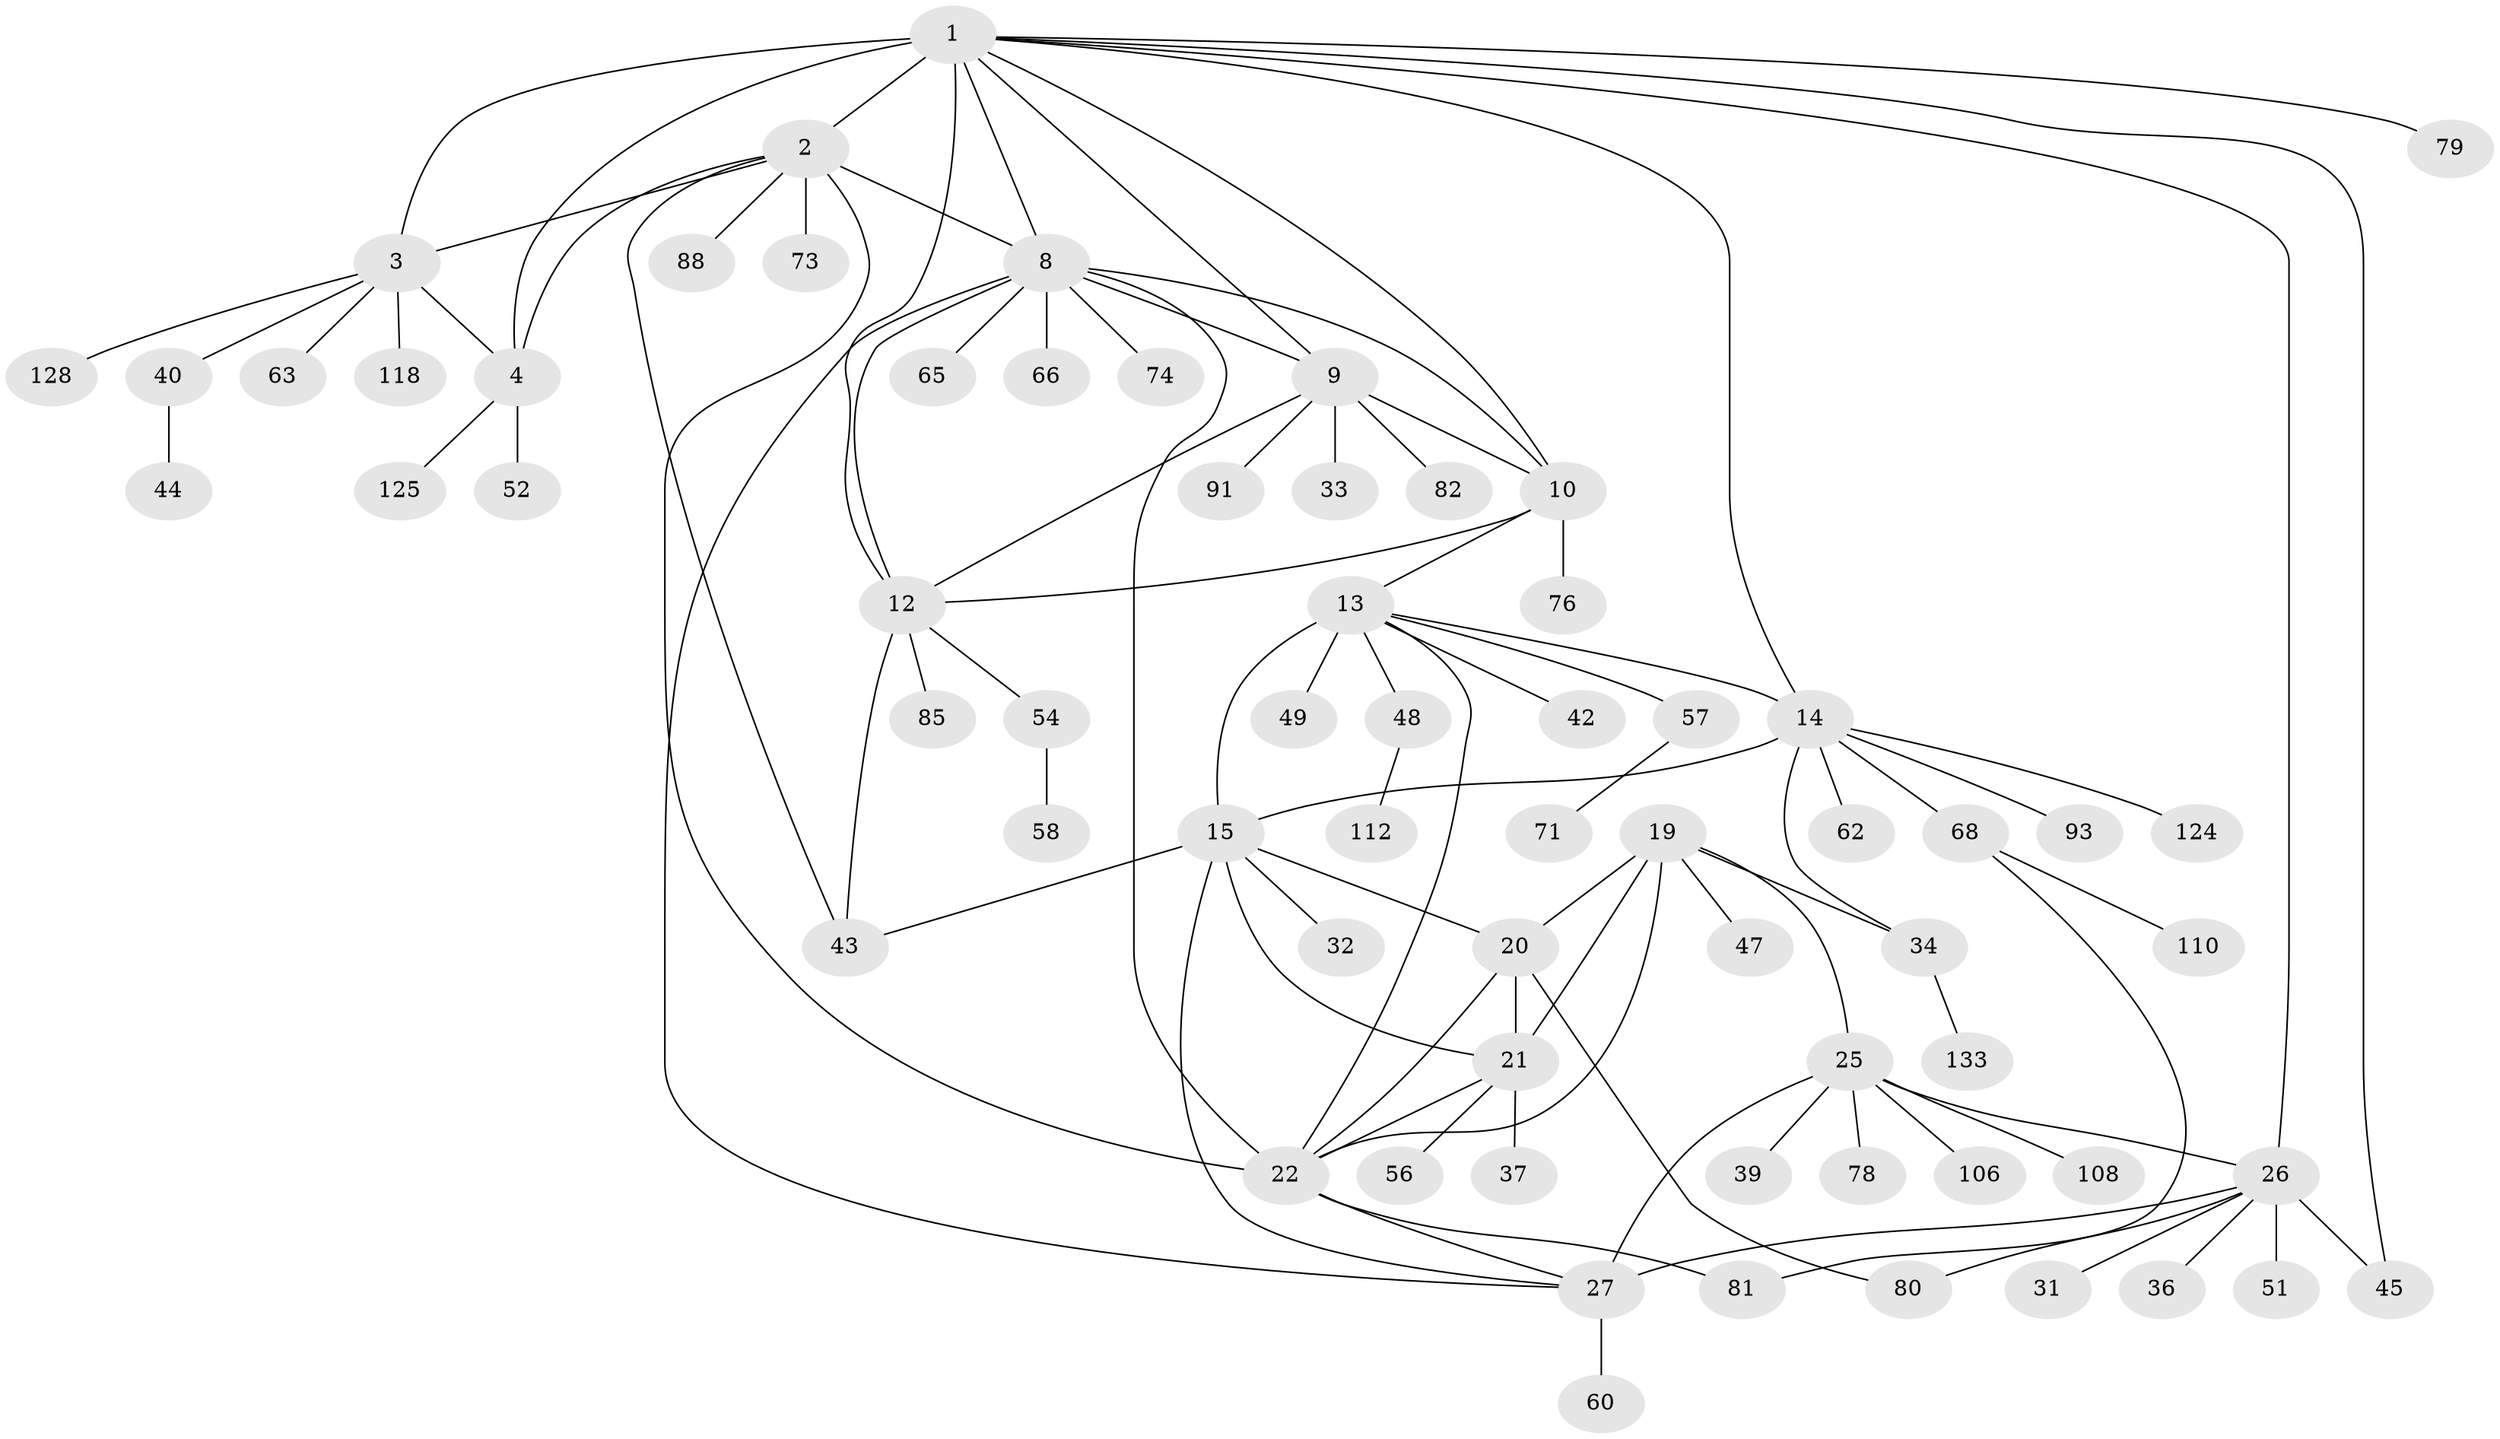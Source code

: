 // original degree distribution, {7: 0.022388059701492536, 9: 0.04477611940298507, 8: 0.05970149253731343, 10: 0.014925373134328358, 11: 0.03731343283582089, 6: 0.03731343283582089, 12: 0.007462686567164179, 1: 0.5373134328358209, 3: 0.07462686567164178, 2: 0.16417910447761194}
// Generated by graph-tools (version 1.1) at 2025/19/03/04/25 18:19:36]
// undirected, 67 vertices, 96 edges
graph export_dot {
graph [start="1"]
  node [color=gray90,style=filled];
  1 [super="+5"];
  2 [super="+6"];
  3;
  4 [super="+89"];
  8 [super="+11+53+75+35"];
  9;
  10 [super="+70"];
  12;
  13 [super="+17+72+77"];
  14;
  15 [super="+16"];
  19 [super="+101+111+119+23"];
  20 [super="+41+64+50"];
  21 [super="+61+24+98+38"];
  22 [super="+84"];
  25 [super="+29"];
  26 [super="+104+129+30"];
  27 [super="+28"];
  31;
  32;
  33;
  34 [super="+83"];
  36;
  37;
  39;
  40;
  42;
  43 [super="+109"];
  44 [super="+103+97"];
  45;
  47;
  48;
  49;
  51 [super="+95+67"];
  52;
  54;
  56;
  57 [super="+69"];
  58;
  60;
  62 [super="+122"];
  63;
  65;
  66;
  68;
  71;
  73;
  74;
  76;
  78;
  79;
  80 [super="+86"];
  81;
  82;
  85;
  88;
  91 [super="+121"];
  93 [super="+116"];
  106;
  108;
  110;
  112;
  118;
  124;
  125;
  128;
  133;
  1 -- 2 [weight=4];
  1 -- 3 [weight=2];
  1 -- 4 [weight=2];
  1 -- 26;
  1 -- 45;
  1 -- 8 [weight=2];
  1 -- 9;
  1 -- 10;
  1 -- 12;
  1 -- 14;
  1 -- 79;
  2 -- 3 [weight=2];
  2 -- 4 [weight=2];
  2 -- 22;
  2 -- 88;
  2 -- 73;
  2 -- 43;
  2 -- 8;
  3 -- 4;
  3 -- 40;
  3 -- 63;
  3 -- 118;
  3 -- 128;
  4 -- 52;
  4 -- 125;
  8 -- 9 [weight=2];
  8 -- 10 [weight=2];
  8 -- 12 [weight=2];
  8 -- 22 [weight=2];
  8 -- 65;
  8 -- 66;
  8 -- 74;
  8 -- 27;
  9 -- 10;
  9 -- 12;
  9 -- 33;
  9 -- 82;
  9 -- 91;
  10 -- 12;
  10 -- 76;
  10 -- 13;
  12 -- 54;
  12 -- 85;
  12 -- 43;
  13 -- 14 [weight=2];
  13 -- 15 [weight=6];
  13 -- 42;
  13 -- 48;
  13 -- 49;
  13 -- 57;
  13 -- 22;
  14 -- 15 [weight=3];
  14 -- 34;
  14 -- 62;
  14 -- 68;
  14 -- 93;
  14 -- 124;
  15 -- 32;
  15 -- 21 [weight=2];
  15 -- 27;
  15 -- 43;
  15 -- 20;
  19 -- 20 [weight=2];
  19 -- 21 [weight=4];
  19 -- 22 [weight=2];
  19 -- 34;
  19 -- 47;
  19 -- 25;
  20 -- 21 [weight=2];
  20 -- 22;
  20 -- 80;
  21 -- 22 [weight=2];
  21 -- 37;
  21 -- 56;
  22 -- 81;
  22 -- 27;
  25 -- 26 [weight=4];
  25 -- 27 [weight=4];
  25 -- 39;
  25 -- 78;
  25 -- 106;
  25 -- 108;
  26 -- 27 [weight=4];
  26 -- 80;
  26 -- 36;
  26 -- 45;
  26 -- 51;
  26 -- 31;
  27 -- 60;
  34 -- 133;
  40 -- 44;
  48 -- 112;
  54 -- 58;
  57 -- 71;
  68 -- 81;
  68 -- 110;
}
